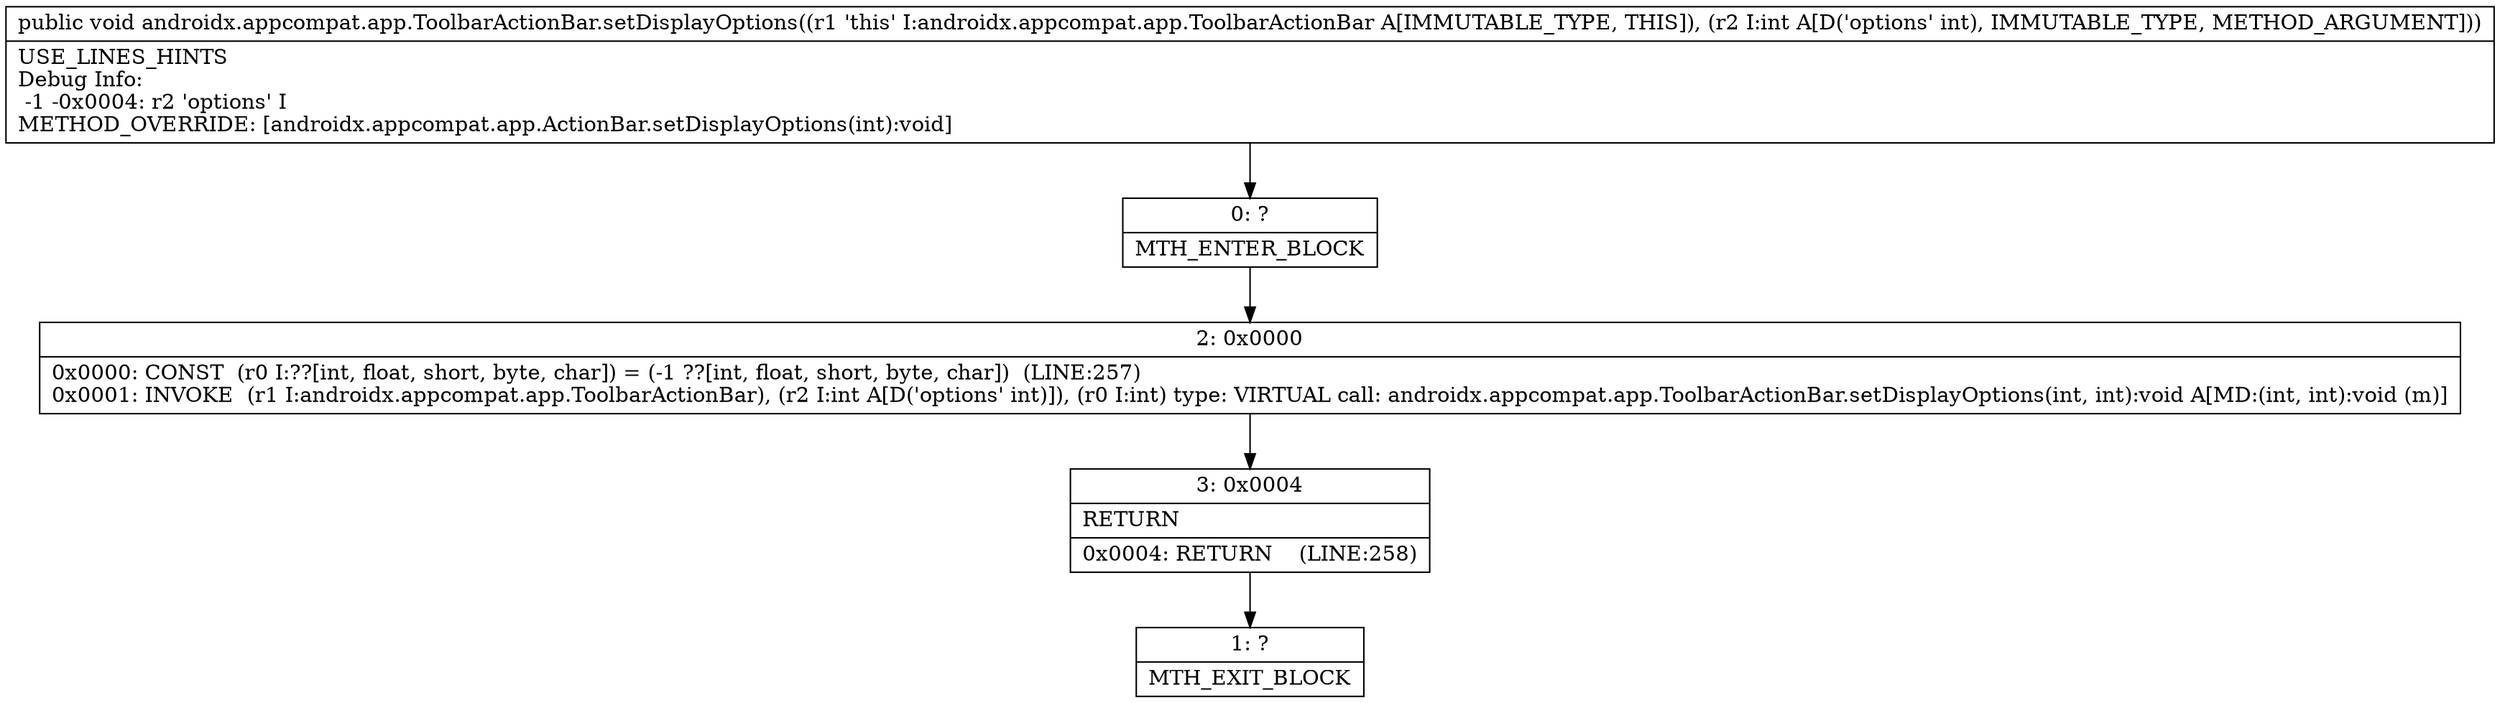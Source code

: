 digraph "CFG forandroidx.appcompat.app.ToolbarActionBar.setDisplayOptions(I)V" {
Node_0 [shape=record,label="{0\:\ ?|MTH_ENTER_BLOCK\l}"];
Node_2 [shape=record,label="{2\:\ 0x0000|0x0000: CONST  (r0 I:??[int, float, short, byte, char]) = (\-1 ??[int, float, short, byte, char])  (LINE:257)\l0x0001: INVOKE  (r1 I:androidx.appcompat.app.ToolbarActionBar), (r2 I:int A[D('options' int)]), (r0 I:int) type: VIRTUAL call: androidx.appcompat.app.ToolbarActionBar.setDisplayOptions(int, int):void A[MD:(int, int):void (m)]\l}"];
Node_3 [shape=record,label="{3\:\ 0x0004|RETURN\l|0x0004: RETURN    (LINE:258)\l}"];
Node_1 [shape=record,label="{1\:\ ?|MTH_EXIT_BLOCK\l}"];
MethodNode[shape=record,label="{public void androidx.appcompat.app.ToolbarActionBar.setDisplayOptions((r1 'this' I:androidx.appcompat.app.ToolbarActionBar A[IMMUTABLE_TYPE, THIS]), (r2 I:int A[D('options' int), IMMUTABLE_TYPE, METHOD_ARGUMENT]))  | USE_LINES_HINTS\lDebug Info:\l  \-1 \-0x0004: r2 'options' I\lMETHOD_OVERRIDE: [androidx.appcompat.app.ActionBar.setDisplayOptions(int):void]\l}"];
MethodNode -> Node_0;Node_0 -> Node_2;
Node_2 -> Node_3;
Node_3 -> Node_1;
}

